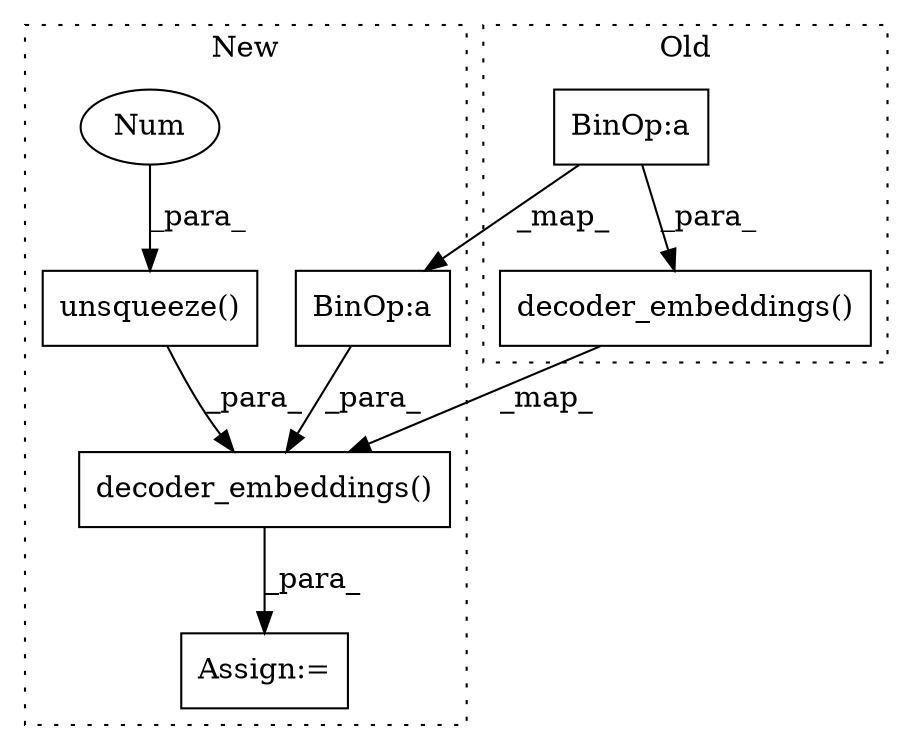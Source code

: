 digraph G {
subgraph cluster0 {
1 [label="decoder_embeddings()" a="75" s="5533,5717" l="24,1" shape="box"];
4 [label="BinOp:a" a="82" s="5715" l="1" shape="box"];
label = "Old";
style="dotted";
}
subgraph cluster1 {
2 [label="decoder_embeddings()" a="75" s="5589,5639" l="24,1" shape="box"];
3 [label="BinOp:a" a="82" s="5637" l="1" shape="box"];
5 [label="unsqueeze()" a="75" s="5613,5631" l="17,1" shape="box"];
6 [label="Num" a="76" s="5630" l="1" shape="ellipse"];
7 [label="Assign:=" a="68" s="5586" l="3" shape="box"];
label = "New";
style="dotted";
}
1 -> 2 [label="_map_"];
2 -> 7 [label="_para_"];
3 -> 2 [label="_para_"];
4 -> 1 [label="_para_"];
4 -> 3 [label="_map_"];
5 -> 2 [label="_para_"];
6 -> 5 [label="_para_"];
}
